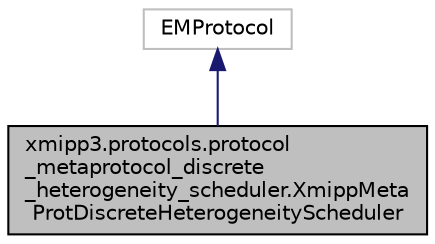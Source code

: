 digraph "xmipp3.protocols.protocol_metaprotocol_discrete_heterogeneity_scheduler.XmippMetaProtDiscreteHeterogeneityScheduler"
{
  edge [fontname="Helvetica",fontsize="10",labelfontname="Helvetica",labelfontsize="10"];
  node [fontname="Helvetica",fontsize="10",shape=record];
  Node2 [label="xmipp3.protocols.protocol\l_metaprotocol_discrete\l_heterogeneity_scheduler.XmippMeta\lProtDiscreteHeterogeneityScheduler",height=0.2,width=0.4,color="black", fillcolor="grey75", style="filled", fontcolor="black"];
  Node3 -> Node2 [dir="back",color="midnightblue",fontsize="10",style="solid",fontname="Helvetica"];
  Node3 [label="EMProtocol",height=0.2,width=0.4,color="grey75", fillcolor="white", style="filled"];
}
